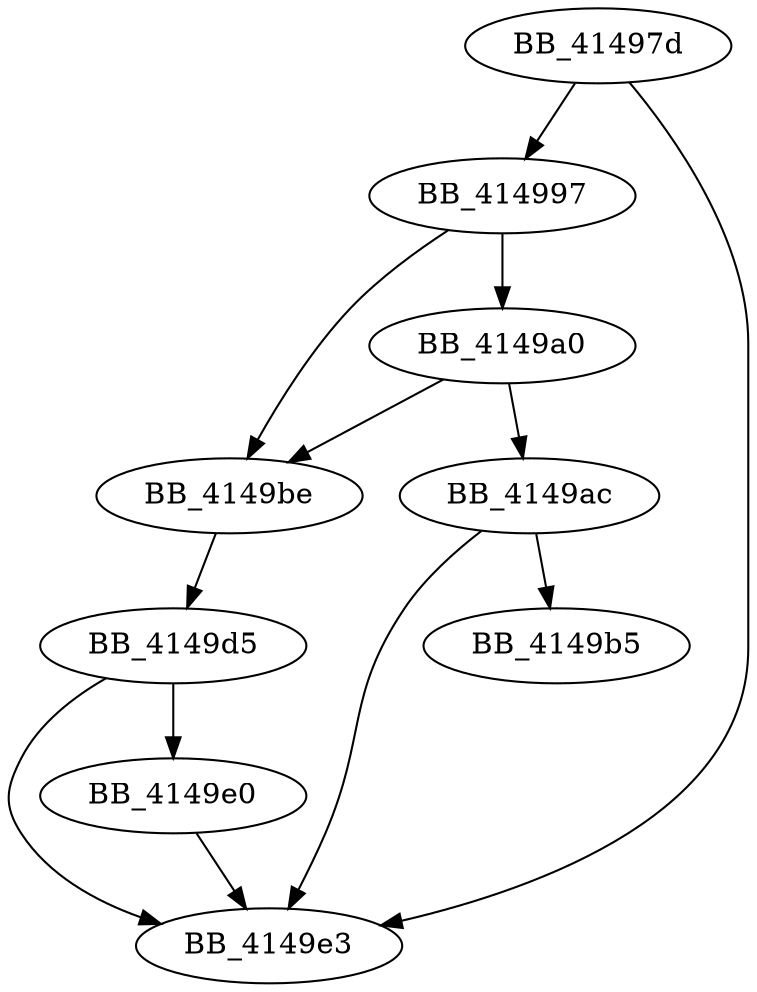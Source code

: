 DiGraph __Towupper{
BB_41497d->BB_414997
BB_41497d->BB_4149e3
BB_414997->BB_4149a0
BB_414997->BB_4149be
BB_4149a0->BB_4149ac
BB_4149a0->BB_4149be
BB_4149ac->BB_4149b5
BB_4149ac->BB_4149e3
BB_4149be->BB_4149d5
BB_4149d5->BB_4149e0
BB_4149d5->BB_4149e3
BB_4149e0->BB_4149e3
}

